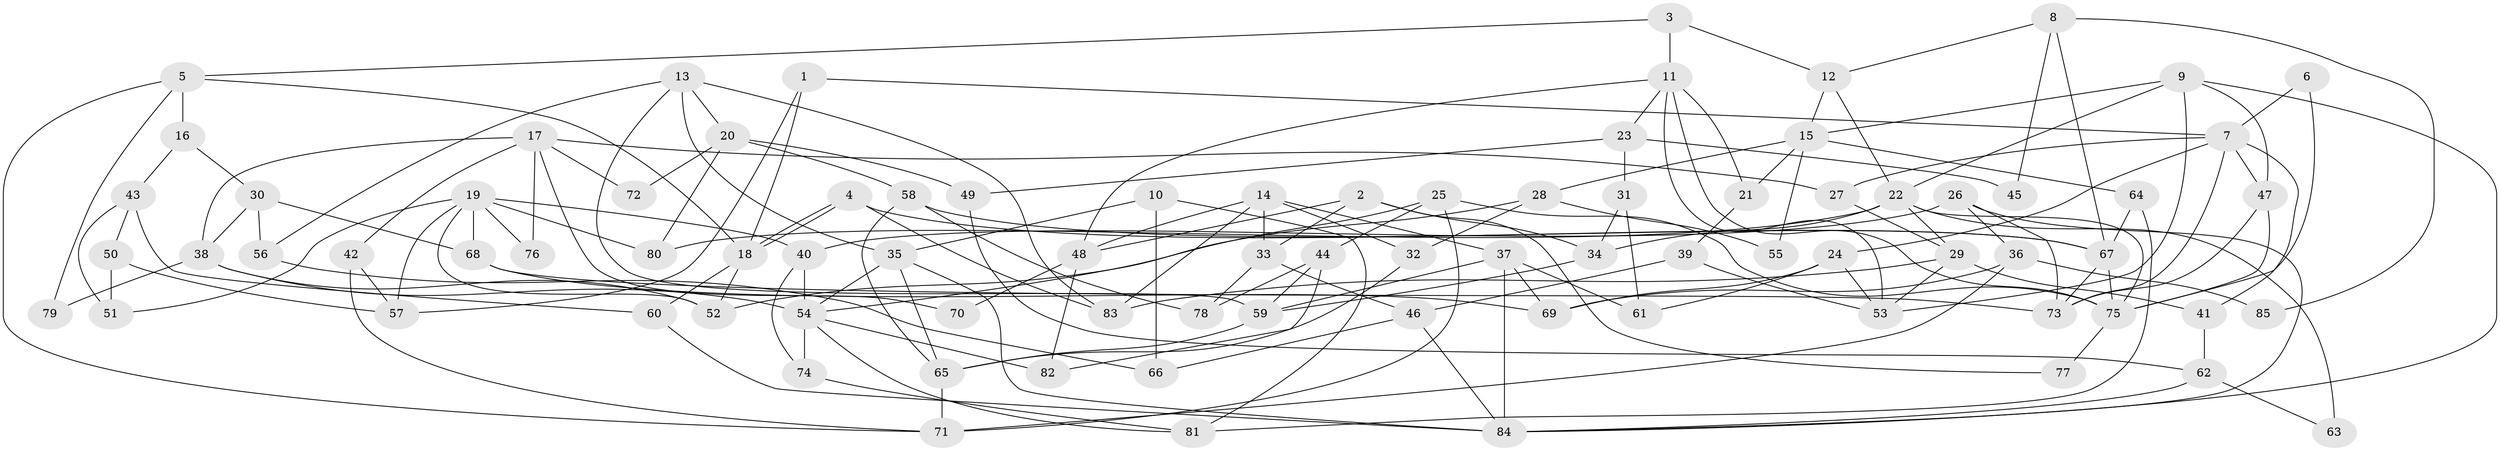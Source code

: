 // coarse degree distribution, {11: 0.047619047619047616, 8: 0.07142857142857142, 7: 0.07142857142857142, 6: 0.07142857142857142, 2: 0.09523809523809523, 4: 0.21428571428571427, 5: 0.14285714285714285, 12: 0.047619047619047616, 9: 0.023809523809523808, 10: 0.023809523809523808, 3: 0.19047619047619047}
// Generated by graph-tools (version 1.1) at 2025/19/03/04/25 18:19:01]
// undirected, 85 vertices, 170 edges
graph export_dot {
graph [start="1"]
  node [color=gray90,style=filled];
  1;
  2;
  3;
  4;
  5;
  6;
  7;
  8;
  9;
  10;
  11;
  12;
  13;
  14;
  15;
  16;
  17;
  18;
  19;
  20;
  21;
  22;
  23;
  24;
  25;
  26;
  27;
  28;
  29;
  30;
  31;
  32;
  33;
  34;
  35;
  36;
  37;
  38;
  39;
  40;
  41;
  42;
  43;
  44;
  45;
  46;
  47;
  48;
  49;
  50;
  51;
  52;
  53;
  54;
  55;
  56;
  57;
  58;
  59;
  60;
  61;
  62;
  63;
  64;
  65;
  66;
  67;
  68;
  69;
  70;
  71;
  72;
  73;
  74;
  75;
  76;
  77;
  78;
  79;
  80;
  81;
  82;
  83;
  84;
  85;
  1 -- 18;
  1 -- 7;
  1 -- 57;
  2 -- 33;
  2 -- 34;
  2 -- 48;
  2 -- 77;
  3 -- 5;
  3 -- 11;
  3 -- 12;
  4 -- 83;
  4 -- 18;
  4 -- 18;
  4 -- 67;
  5 -- 18;
  5 -- 71;
  5 -- 16;
  5 -- 79;
  6 -- 75;
  6 -- 7;
  7 -- 73;
  7 -- 24;
  7 -- 27;
  7 -- 41;
  7 -- 47;
  8 -- 67;
  8 -- 12;
  8 -- 45;
  8 -- 85;
  9 -- 22;
  9 -- 47;
  9 -- 15;
  9 -- 53;
  9 -- 84;
  10 -- 81;
  10 -- 35;
  10 -- 66;
  11 -- 75;
  11 -- 48;
  11 -- 21;
  11 -- 23;
  11 -- 53;
  12 -- 22;
  12 -- 15;
  13 -- 35;
  13 -- 56;
  13 -- 20;
  13 -- 59;
  13 -- 83;
  14 -- 37;
  14 -- 48;
  14 -- 32;
  14 -- 33;
  14 -- 83;
  15 -- 21;
  15 -- 28;
  15 -- 55;
  15 -- 64;
  16 -- 43;
  16 -- 30;
  17 -- 38;
  17 -- 27;
  17 -- 42;
  17 -- 70;
  17 -- 72;
  17 -- 76;
  18 -- 52;
  18 -- 60;
  19 -- 80;
  19 -- 57;
  19 -- 40;
  19 -- 51;
  19 -- 52;
  19 -- 68;
  19 -- 76;
  20 -- 58;
  20 -- 49;
  20 -- 72;
  20 -- 80;
  21 -- 39;
  22 -- 29;
  22 -- 75;
  22 -- 34;
  22 -- 63;
  22 -- 80;
  23 -- 49;
  23 -- 31;
  23 -- 45;
  24 -- 61;
  24 -- 53;
  24 -- 69;
  25 -- 54;
  25 -- 71;
  25 -- 44;
  25 -- 75;
  26 -- 84;
  26 -- 73;
  26 -- 36;
  26 -- 40;
  27 -- 29;
  28 -- 32;
  28 -- 52;
  28 -- 55;
  29 -- 83;
  29 -- 53;
  29 -- 41;
  30 -- 38;
  30 -- 56;
  30 -- 68;
  31 -- 34;
  31 -- 61;
  32 -- 65;
  33 -- 78;
  33 -- 46;
  34 -- 59;
  35 -- 84;
  35 -- 54;
  35 -- 65;
  36 -- 69;
  36 -- 71;
  36 -- 85;
  37 -- 69;
  37 -- 84;
  37 -- 59;
  37 -- 61;
  38 -- 52;
  38 -- 54;
  38 -- 79;
  39 -- 53;
  39 -- 46;
  40 -- 54;
  40 -- 74;
  41 -- 62;
  42 -- 71;
  42 -- 57;
  43 -- 50;
  43 -- 60;
  43 -- 51;
  44 -- 59;
  44 -- 78;
  44 -- 82;
  46 -- 66;
  46 -- 84;
  47 -- 73;
  47 -- 75;
  48 -- 82;
  48 -- 70;
  49 -- 62;
  50 -- 57;
  50 -- 51;
  54 -- 81;
  54 -- 74;
  54 -- 82;
  56 -- 66;
  58 -- 65;
  58 -- 67;
  58 -- 78;
  59 -- 65;
  60 -- 84;
  62 -- 84;
  62 -- 63;
  64 -- 67;
  64 -- 81;
  65 -- 71;
  67 -- 75;
  67 -- 73;
  68 -- 69;
  68 -- 73;
  74 -- 81;
  75 -- 77;
}
